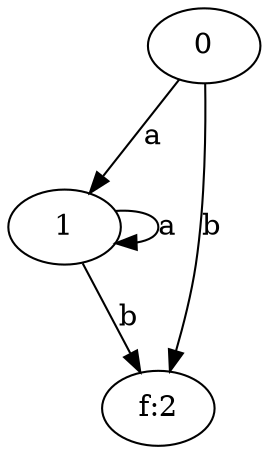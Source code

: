 digraph {
	0 [label=0]
	1 [label=1]
	2 [label="f:2"]
	0 -> 1 [label=a]
	0 -> 2 [label=b]
	1 -> 1 [label=a]
	1 -> 2 [label=b]
}
